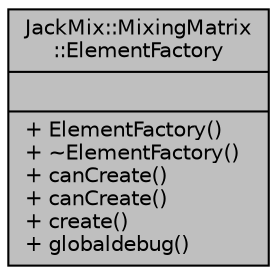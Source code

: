 digraph "JackMix::MixingMatrix::ElementFactory"
{
 // LATEX_PDF_SIZE
  edge [fontname="Helvetica",fontsize="10",labelfontname="Helvetica",labelfontsize="10"];
  node [fontname="Helvetica",fontsize="10",shape=record];
  Node1 [label="{JackMix::MixingMatrix\l::ElementFactory\n||+ ElementFactory()\l+ ~ElementFactory()\l+ canCreate()\l+ canCreate()\l+ create()\l+ globaldebug()\l}",height=0.2,width=0.4,color="black", fillcolor="grey75", style="filled", fontcolor="black",tooltip=" "];
}
